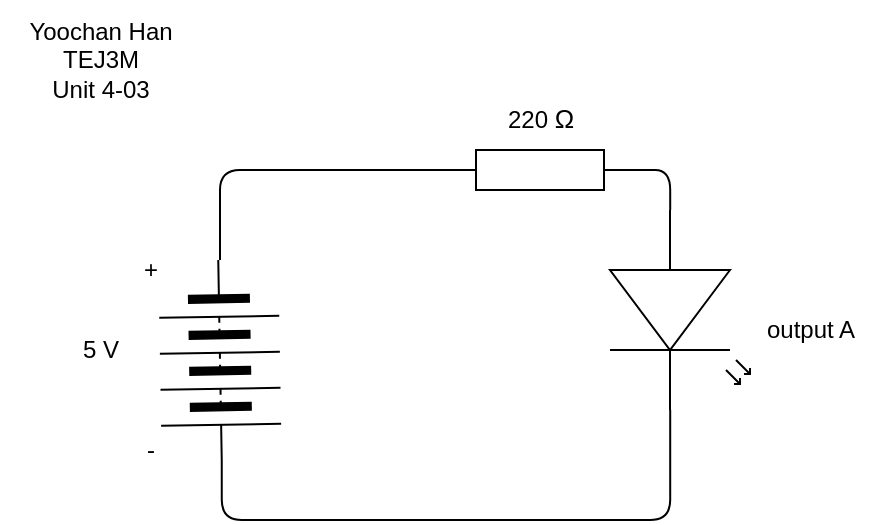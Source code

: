 <mxfile>
    <diagram id="GQCTTJcsUH3smYpTMoTU" name="Page-1">
        <mxGraphModel dx="567" dy="454" grid="1" gridSize="10" guides="1" tooltips="1" connect="1" arrows="1" fold="1" page="1" pageScale="1" pageWidth="827" pageHeight="1169" math="0" shadow="0">
            <root>
                <mxCell id="0"/>
                <mxCell id="1" parent="0"/>
                <mxCell id="13" value="Yoochan Han&lt;br&gt;TEJ3M&lt;br&gt;Unit 4-03" style="text;html=1;align=center;verticalAlign=middle;resizable=0;points=[];autosize=1;strokeColor=none;fillColor=none;" vertex="1" parent="1">
                    <mxGeometry x="290" y="310" width="100" height="60" as="geometry"/>
                </mxCell>
                <mxCell id="14" value="" style="pointerEvents=1;verticalLabelPosition=bottom;shadow=0;dashed=0;align=center;html=1;verticalAlign=top;shape=mxgraph.electrical.resistors.resistor_1;" vertex="1" parent="1">
                    <mxGeometry x="510" y="385" width="100" height="20" as="geometry"/>
                </mxCell>
                <mxCell id="19" style="edgeStyle=orthogonalEdgeStyle;html=1;entryX=1;entryY=0.5;entryDx=0;entryDy=0;endArrow=none;endFill=0;exitX=1;exitY=0.57;exitDx=0;exitDy=0;exitPerimeter=0;" edge="1" parent="1" source="15" target="16">
                    <mxGeometry relative="1" as="geometry">
                        <mxPoint x="630" y="520" as="sourcePoint"/>
                        <Array as="points">
                            <mxPoint x="625" y="570"/>
                            <mxPoint x="401" y="570"/>
                        </Array>
                    </mxGeometry>
                </mxCell>
                <mxCell id="15" value="" style="verticalLabelPosition=bottom;shadow=0;dashed=0;align=center;html=1;verticalAlign=top;shape=mxgraph.electrical.opto_electronics.led_2;pointerEvents=1;rotation=90;" vertex="1" parent="1">
                    <mxGeometry x="580" y="430" width="100" height="70" as="geometry"/>
                </mxCell>
                <mxCell id="16" value="" style="pointerEvents=1;verticalLabelPosition=bottom;shadow=0;dashed=0;align=center;html=1;verticalAlign=top;shape=mxgraph.electrical.miscellaneous.batteryStack;rotation=89;" vertex="1" parent="1">
                    <mxGeometry x="350" y="460" width="100" height="60" as="geometry"/>
                </mxCell>
                <mxCell id="17" style="edgeStyle=orthogonalEdgeStyle;html=1;entryX=0;entryY=0.5;entryDx=0;entryDy=0;entryPerimeter=0;endArrow=none;endFill=0;" edge="1" parent="1" source="16" target="14">
                    <mxGeometry relative="1" as="geometry">
                        <Array as="points">
                            <mxPoint x="400" y="395"/>
                        </Array>
                    </mxGeometry>
                </mxCell>
                <mxCell id="18" style="edgeStyle=orthogonalEdgeStyle;html=1;entryX=0;entryY=0.57;entryDx=0;entryDy=0;entryPerimeter=0;endArrow=none;endFill=0;exitX=1;exitY=0.5;exitDx=0;exitDy=0;exitPerimeter=0;" edge="1" parent="1" source="14" target="15">
                    <mxGeometry relative="1" as="geometry">
                        <Array as="points">
                            <mxPoint x="625" y="395"/>
                        </Array>
                    </mxGeometry>
                </mxCell>
                <mxCell id="21" value="&lt;font&gt;&lt;font style=&quot;color: rgb(0, 0, 0);&quot;&gt;220&amp;nbsp;&lt;/font&gt;&lt;span style=&quot;font-family: &amp;quot;Google Sans&amp;quot;, Arial, sans-serif; text-align: start; text-wrap-mode: wrap; line-height: 80%; color: rgb(238, 240, 255);&quot;&gt;&lt;font style=&quot;font-size: 13px; color: rgb(0, 0, 0);&quot;&gt;Ω&lt;/font&gt;&lt;/span&gt;&lt;/font&gt;" style="text;html=1;align=center;verticalAlign=middle;resizable=0;points=[];autosize=1;strokeColor=none;fillColor=none;" vertex="1" parent="1">
                    <mxGeometry x="530" y="355" width="60" height="30" as="geometry"/>
                </mxCell>
                <mxCell id="22" value="5 V" style="text;html=1;align=center;verticalAlign=middle;resizable=0;points=[];autosize=1;strokeColor=none;fillColor=none;" vertex="1" parent="1">
                    <mxGeometry x="320" y="470" width="40" height="30" as="geometry"/>
                </mxCell>
                <mxCell id="23" value="+" style="text;html=1;align=center;verticalAlign=middle;resizable=0;points=[];autosize=1;strokeColor=none;fillColor=none;" vertex="1" parent="1">
                    <mxGeometry x="350" y="430" width="30" height="30" as="geometry"/>
                </mxCell>
                <mxCell id="24" value="-" style="text;html=1;align=center;verticalAlign=middle;resizable=0;points=[];autosize=1;strokeColor=none;fillColor=none;" vertex="1" parent="1">
                    <mxGeometry x="350" y="520" width="30" height="30" as="geometry"/>
                </mxCell>
                <mxCell id="25" value="output A" style="text;html=1;align=center;verticalAlign=middle;resizable=0;points=[];autosize=1;strokeColor=none;fillColor=none;" vertex="1" parent="1">
                    <mxGeometry x="660" y="460" width="70" height="30" as="geometry"/>
                </mxCell>
            </root>
        </mxGraphModel>
    </diagram>
</mxfile>